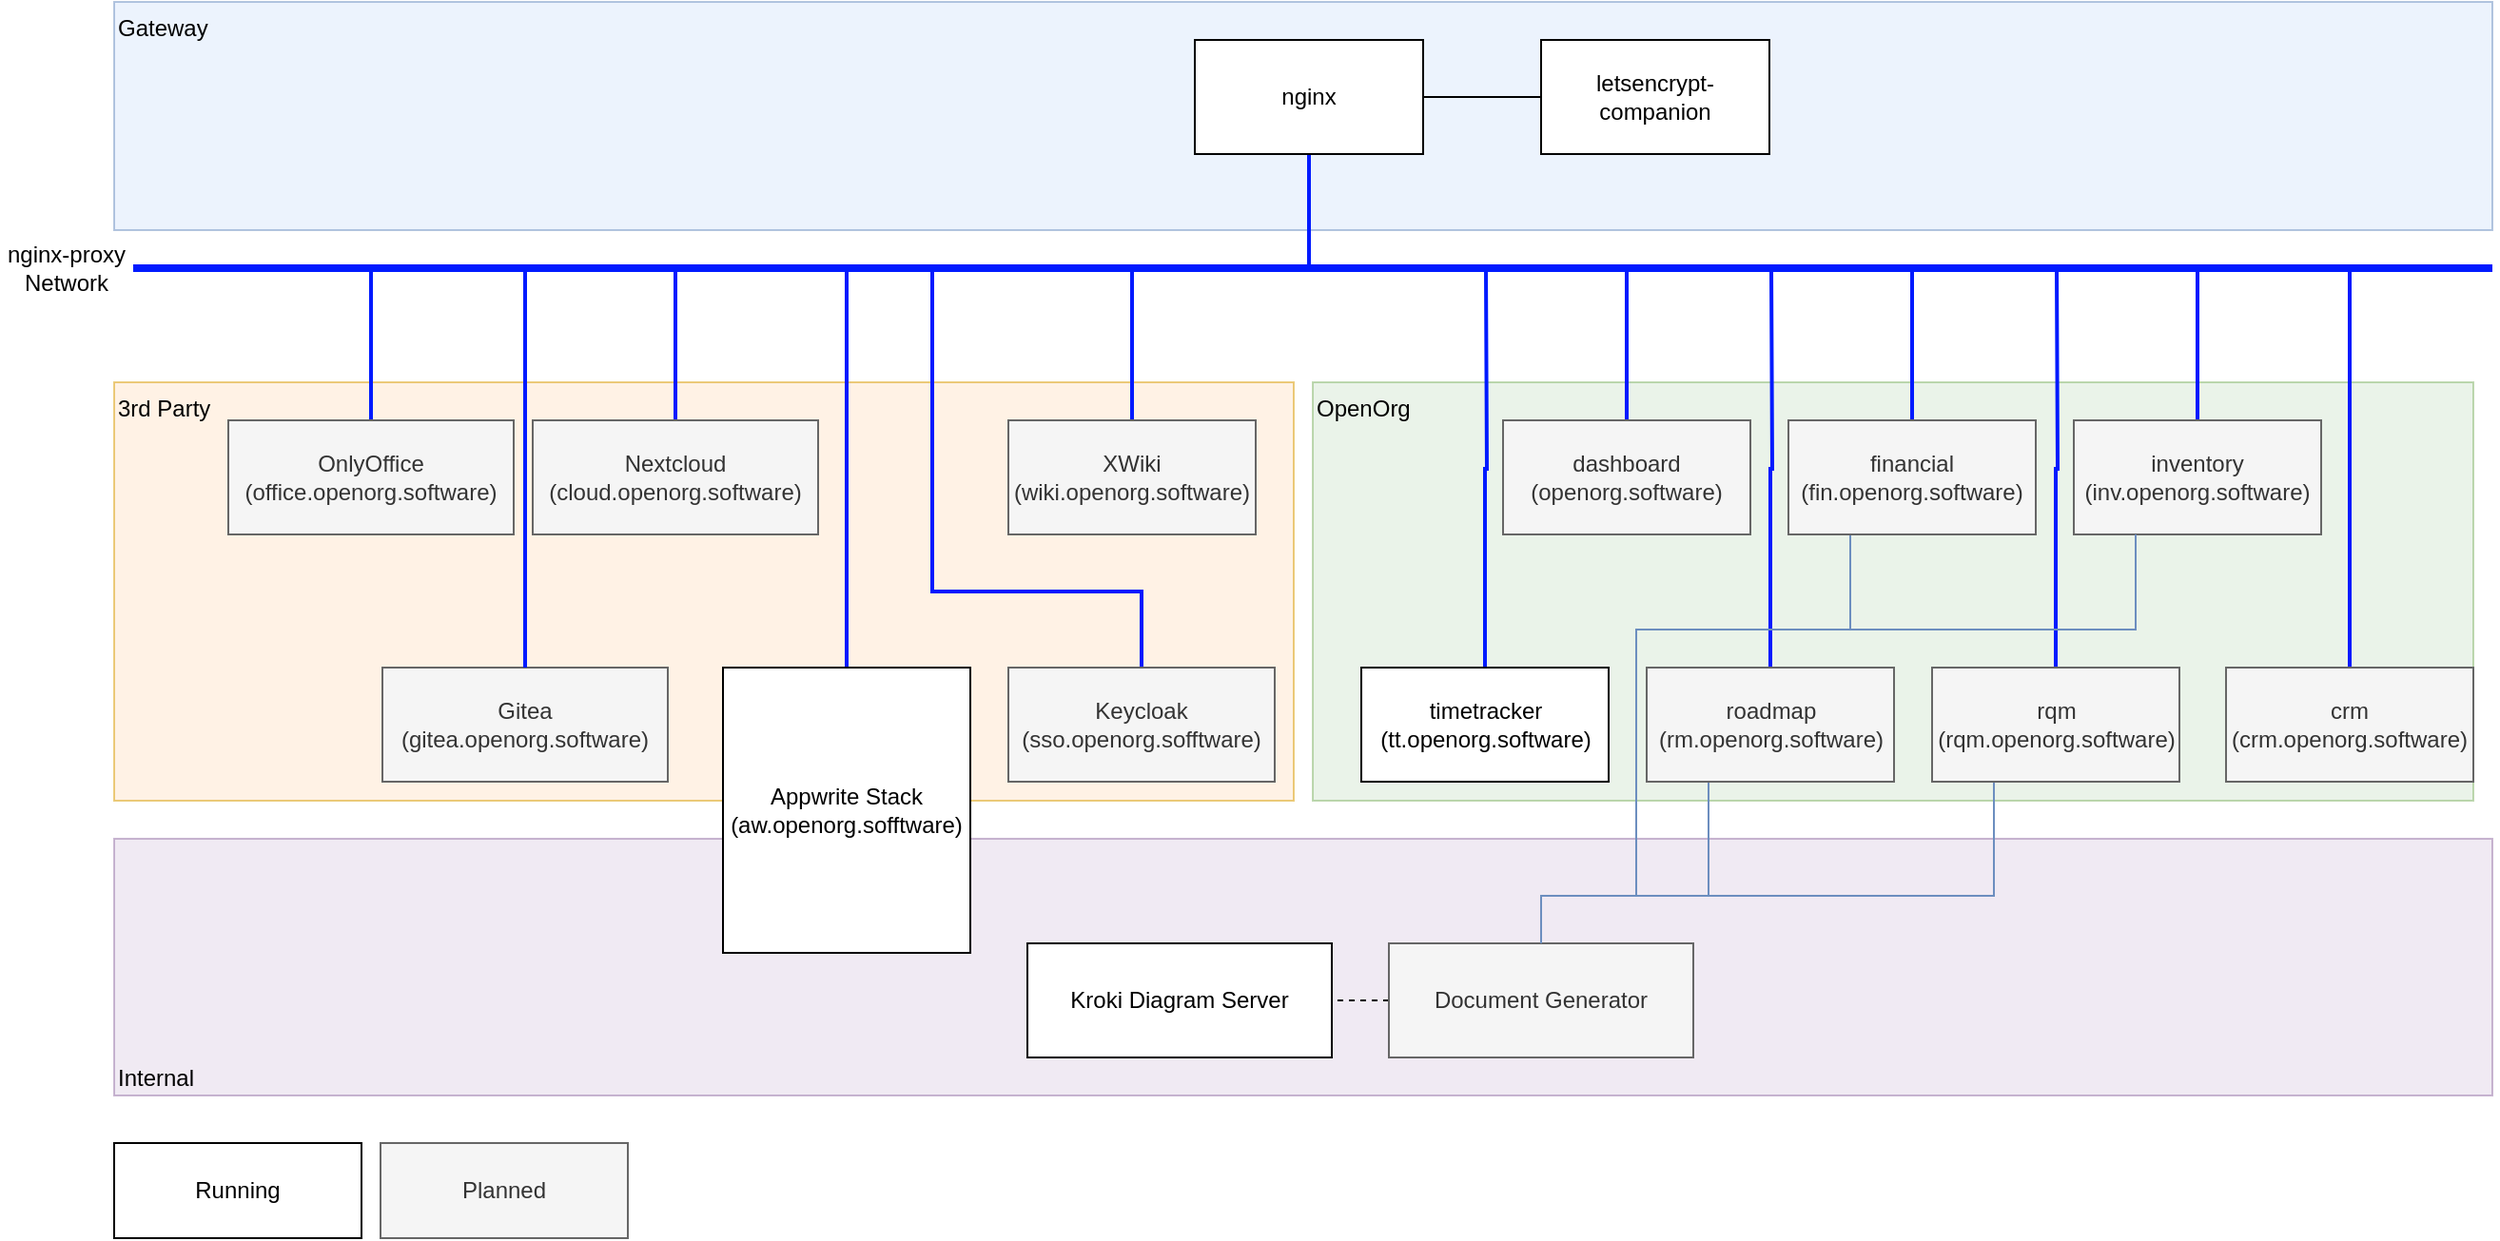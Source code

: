 <mxfile version="14.4.3" type="device"><diagram id="NVF5KnnwLWZ23T1K3o76" name="Seite-1"><mxGraphModel dx="1531" dy="1360" grid="1" gridSize="10" guides="1" tooltips="1" connect="1" arrows="1" fold="1" page="1" pageScale="1" pageWidth="827" pageHeight="1169" math="0" shadow="0"><root><mxCell id="0"/><mxCell id="1" parent="0"/><mxCell id="IIYthNdq82t04iLLQBB_-1" value="Internal" style="rounded=0;whiteSpace=wrap;html=1;align=left;verticalAlign=bottom;opacity=50;fillColor=#e1d5e7;strokeColor=#9673a6;" parent="1" vertex="1"><mxGeometry x="250" y="490" width="1250" height="135" as="geometry"/></mxCell><mxCell id="fnUVOKkq8MFLPM2zdH6A-6" value="Gateway" style="rounded=0;whiteSpace=wrap;html=1;align=left;verticalAlign=top;fillColor=#dae8fc;strokeColor=#6c8ebf;opacity=50;" parent="1" vertex="1"><mxGeometry x="250" y="50" width="1250" height="120" as="geometry"/></mxCell><mxCell id="fnUVOKkq8MFLPM2zdH6A-4" value="OpenOrg" style="rounded=0;whiteSpace=wrap;html=1;align=left;verticalAlign=top;opacity=50;fillColor=#d5e8d4;strokeColor=#82b366;" parent="1" vertex="1"><mxGeometry x="880" y="250" width="610" height="220" as="geometry"/></mxCell><mxCell id="fnUVOKkq8MFLPM2zdH6A-3" value="3rd Party" style="rounded=0;whiteSpace=wrap;html=1;align=left;verticalAlign=top;opacity=50;fillColor=#ffe6cc;strokeColor=#d79b00;" parent="1" vertex="1"><mxGeometry x="250" y="250" width="620" height="220" as="geometry"/></mxCell><mxCell id="0bxoFhyXgfgk3MIaRMCo-9" style="edgeStyle=orthogonalEdgeStyle;rounded=0;orthogonalLoop=1;jettySize=auto;html=1;exitX=0.5;exitY=0;exitDx=0;exitDy=0;endArrow=none;endFill=0;strokeColor=#001AFF;strokeWidth=2;" parent="1" source="fnUVOKkq8MFLPM2zdH6A-1" edge="1"><mxGeometry relative="1" as="geometry"><mxPoint x="635" y="190" as="targetPoint"/></mxGeometry></mxCell><mxCell id="fnUVOKkq8MFLPM2zdH6A-1" value="Appwrite Stack&lt;br&gt;(aw.openorg.sofftware)" style="rounded=0;whiteSpace=wrap;html=1;" parent="1" vertex="1"><mxGeometry x="570" y="400" width="130" height="150" as="geometry"/></mxCell><mxCell id="0bxoFhyXgfgk3MIaRMCo-17" style="edgeStyle=orthogonalEdgeStyle;rounded=0;orthogonalLoop=1;jettySize=auto;html=1;exitX=0.5;exitY=0;exitDx=0;exitDy=0;endArrow=none;endFill=0;strokeColor=#001AFF;strokeWidth=2;" parent="1" source="fnUVOKkq8MFLPM2zdH6A-2" edge="1"><mxGeometry relative="1" as="geometry"><mxPoint x="971" y="190" as="targetPoint"/></mxGeometry></mxCell><mxCell id="fnUVOKkq8MFLPM2zdH6A-2" value="timetracker&lt;br&gt;(tt.openorg.software)" style="rounded=0;whiteSpace=wrap;html=1;" parent="1" vertex="1"><mxGeometry x="905.5" y="400" width="130" height="60" as="geometry"/></mxCell><mxCell id="fnUVOKkq8MFLPM2zdH6A-8" style="edgeStyle=orthogonalEdgeStyle;rounded=0;orthogonalLoop=1;jettySize=auto;html=1;exitX=1;exitY=0.5;exitDx=0;exitDy=0;entryX=0;entryY=0.5;entryDx=0;entryDy=0;endArrow=none;endFill=0;" parent="1" source="fnUVOKkq8MFLPM2zdH6A-5" target="fnUVOKkq8MFLPM2zdH6A-7" edge="1"><mxGeometry relative="1" as="geometry"/></mxCell><mxCell id="0bxoFhyXgfgk3MIaRMCo-18" style="edgeStyle=orthogonalEdgeStyle;rounded=0;orthogonalLoop=1;jettySize=auto;html=1;exitX=0.5;exitY=1;exitDx=0;exitDy=0;endArrow=none;endFill=0;strokeColor=#001AFF;strokeWidth=2;" parent="1" source="fnUVOKkq8MFLPM2zdH6A-5" edge="1"><mxGeometry relative="1" as="geometry"><mxPoint x="878" y="190" as="targetPoint"/></mxGeometry></mxCell><mxCell id="fnUVOKkq8MFLPM2zdH6A-5" value="nginx" style="rounded=0;whiteSpace=wrap;html=1;" parent="1" vertex="1"><mxGeometry x="818" y="70" width="120" height="60" as="geometry"/></mxCell><mxCell id="fnUVOKkq8MFLPM2zdH6A-7" value="letsencrypt-companion" style="rounded=0;whiteSpace=wrap;html=1;" parent="1" vertex="1"><mxGeometry x="1000" y="70" width="120" height="60" as="geometry"/></mxCell><mxCell id="0bxoFhyXgfgk3MIaRMCo-10" style="edgeStyle=orthogonalEdgeStyle;rounded=0;orthogonalLoop=1;jettySize=auto;html=1;exitX=0.5;exitY=0;exitDx=0;exitDy=0;endArrow=none;endFill=0;strokeColor=#001AFF;strokeWidth=2;" parent="1" source="IIYthNdq82t04iLLQBB_-2" edge="1"><mxGeometry relative="1" as="geometry"><mxPoint x="680" y="190" as="targetPoint"/><Array as="points"><mxPoint x="790" y="360"/><mxPoint x="680" y="360"/></Array></mxGeometry></mxCell><mxCell id="IIYthNdq82t04iLLQBB_-2" value="Keycloak&lt;br&gt;(sso.openorg.sofftware)" style="rounded=0;whiteSpace=wrap;html=1;fillColor=#f5f5f5;strokeColor=#666666;fontColor=#333333;" parent="1" vertex="1"><mxGeometry x="720" y="400" width="140" height="60" as="geometry"/></mxCell><mxCell id="IIYthNdq82t04iLLQBB_-3" value="Kroki Diagram Server" style="rounded=0;whiteSpace=wrap;html=1;" parent="1" vertex="1"><mxGeometry x="730" y="545" width="160" height="60" as="geometry"/></mxCell><mxCell id="f_PxtUMd_-kpLIVHqvPO-4" style="edgeStyle=orthogonalEdgeStyle;rounded=0;orthogonalLoop=1;jettySize=auto;html=1;exitX=0.25;exitY=1;exitDx=0;exitDy=0;entryX=0.5;entryY=0;entryDx=0;entryDy=0;endArrow=none;endFill=0;fillColor=#dae8fc;strokeColor=#6c8ebf;" parent="1" source="IIYthNdq82t04iLLQBB_-4" target="f_PxtUMd_-kpLIVHqvPO-2" edge="1"><mxGeometry relative="1" as="geometry"><Array as="points"><mxPoint x="1088" y="520"/><mxPoint x="1000" y="520"/></Array></mxGeometry></mxCell><mxCell id="0bxoFhyXgfgk3MIaRMCo-16" style="edgeStyle=orthogonalEdgeStyle;rounded=0;orthogonalLoop=1;jettySize=auto;html=1;exitX=0.5;exitY=0;exitDx=0;exitDy=0;endArrow=none;endFill=0;strokeColor=#001AFF;strokeWidth=2;" parent="1" source="IIYthNdq82t04iLLQBB_-4" edge="1"><mxGeometry relative="1" as="geometry"><mxPoint x="1121" y="190" as="targetPoint"/></mxGeometry></mxCell><mxCell id="IIYthNdq82t04iLLQBB_-4" value="roadmap&lt;br&gt;(rm.openorg.software)" style="rounded=0;whiteSpace=wrap;html=1;fillColor=#f5f5f5;strokeColor=#666666;fontColor=#333333;" parent="1" vertex="1"><mxGeometry x="1055.5" y="400" width="130" height="60" as="geometry"/></mxCell><mxCell id="f_PxtUMd_-kpLIVHqvPO-5" style="edgeStyle=orthogonalEdgeStyle;rounded=0;orthogonalLoop=1;jettySize=auto;html=1;exitX=0.25;exitY=1;exitDx=0;exitDy=0;entryX=0.5;entryY=0;entryDx=0;entryDy=0;endArrow=none;endFill=0;fillColor=#dae8fc;strokeColor=#6c8ebf;" parent="1" source="IIYthNdq82t04iLLQBB_-9" target="f_PxtUMd_-kpLIVHqvPO-2" edge="1"><mxGeometry relative="1" as="geometry"><Array as="points"><mxPoint x="1238" y="520"/><mxPoint x="1000" y="520"/></Array></mxGeometry></mxCell><mxCell id="0bxoFhyXgfgk3MIaRMCo-15" style="edgeStyle=orthogonalEdgeStyle;rounded=0;orthogonalLoop=1;jettySize=auto;html=1;exitX=0.5;exitY=0;exitDx=0;exitDy=0;endArrow=none;endFill=0;strokeColor=#001AFF;strokeWidth=2;" parent="1" source="IIYthNdq82t04iLLQBB_-9" edge="1"><mxGeometry relative="1" as="geometry"><mxPoint x="1271" y="190" as="targetPoint"/></mxGeometry></mxCell><mxCell id="IIYthNdq82t04iLLQBB_-9" value="rqm&lt;br&gt;(rqm.openorg.software)" style="rounded=0;whiteSpace=wrap;html=1;fillColor=#f5f5f5;strokeColor=#666666;fontColor=#333333;" parent="1" vertex="1"><mxGeometry x="1205.5" y="400" width="130" height="60" as="geometry"/></mxCell><mxCell id="0bxoFhyXgfgk3MIaRMCo-11" style="edgeStyle=orthogonalEdgeStyle;rounded=0;orthogonalLoop=1;jettySize=auto;html=1;exitX=0.5;exitY=0;exitDx=0;exitDy=0;endArrow=none;endFill=0;strokeColor=#001AFF;strokeWidth=2;" parent="1" source="IIYthNdq82t04iLLQBB_-11" edge="1"><mxGeometry relative="1" as="geometry"><mxPoint x="1045" y="190" as="targetPoint"/></mxGeometry></mxCell><mxCell id="IIYthNdq82t04iLLQBB_-11" value="dashboard&lt;br&gt;(openorg.software)" style="rounded=0;whiteSpace=wrap;html=1;sketch=0;glass=0;fillColor=#f5f5f5;strokeColor=#666666;fontColor=#333333;" parent="1" vertex="1"><mxGeometry x="980" y="270" width="130" height="60" as="geometry"/></mxCell><mxCell id="0bxoFhyXgfgk3MIaRMCo-14" style="edgeStyle=orthogonalEdgeStyle;rounded=0;orthogonalLoop=1;jettySize=auto;html=1;exitX=0.5;exitY=0;exitDx=0;exitDy=0;endArrow=none;endFill=0;strokeColor=#001AFF;strokeWidth=2;" parent="1" source="IIYthNdq82t04iLLQBB_-14" edge="1"><mxGeometry relative="1" as="geometry"><mxPoint x="1425" y="190" as="targetPoint"/></mxGeometry></mxCell><mxCell id="IIYthNdq82t04iLLQBB_-14" value="crm&lt;br&gt;(crm.openorg.software)" style="rounded=0;whiteSpace=wrap;html=1;fillColor=#f5f5f5;strokeColor=#666666;fontColor=#333333;" parent="1" vertex="1"><mxGeometry x="1360" y="400" width="130" height="60" as="geometry"/></mxCell><mxCell id="IIYthNdq82t04iLLQBB_-16" value="Running" style="rounded=0;whiteSpace=wrap;html=1;" parent="1" vertex="1"><mxGeometry x="250" y="650" width="130" height="50" as="geometry"/></mxCell><mxCell id="IIYthNdq82t04iLLQBB_-17" value="Planned" style="rounded=0;whiteSpace=wrap;html=1;fillColor=#f5f5f5;strokeColor=#666666;fontColor=#333333;" parent="1" vertex="1"><mxGeometry x="390" y="650" width="130" height="50" as="geometry"/></mxCell><mxCell id="f_PxtUMd_-kpLIVHqvPO-3" style="edgeStyle=orthogonalEdgeStyle;rounded=0;orthogonalLoop=1;jettySize=auto;html=1;exitX=0.25;exitY=1;exitDx=0;exitDy=0;endArrow=none;endFill=0;fillColor=#dae8fc;strokeColor=#6c8ebf;entryX=0.5;entryY=0;entryDx=0;entryDy=0;" parent="1" source="IIYthNdq82t04iLLQBB_-18" target="f_PxtUMd_-kpLIVHqvPO-2" edge="1"><mxGeometry relative="1" as="geometry"><Array as="points"><mxPoint x="1162" y="380"/><mxPoint x="1050" y="380"/><mxPoint x="1050" y="520"/><mxPoint x="1000" y="520"/></Array></mxGeometry></mxCell><mxCell id="0bxoFhyXgfgk3MIaRMCo-12" style="edgeStyle=orthogonalEdgeStyle;rounded=0;orthogonalLoop=1;jettySize=auto;html=1;exitX=0.5;exitY=0;exitDx=0;exitDy=0;endArrow=none;endFill=0;strokeColor=#001AFF;strokeWidth=2;" parent="1" source="IIYthNdq82t04iLLQBB_-18" edge="1"><mxGeometry relative="1" as="geometry"><mxPoint x="1195" y="190" as="targetPoint"/></mxGeometry></mxCell><mxCell id="IIYthNdq82t04iLLQBB_-18" value="financial&lt;br&gt;(fin.openorg.software)" style="rounded=0;whiteSpace=wrap;html=1;fillColor=#f5f5f5;strokeColor=#666666;fontColor=#333333;" parent="1" vertex="1"><mxGeometry x="1130" y="270" width="130" height="60" as="geometry"/></mxCell><mxCell id="0bxoFhyXgfgk3MIaRMCo-13" style="edgeStyle=orthogonalEdgeStyle;rounded=0;orthogonalLoop=1;jettySize=auto;html=1;exitX=0.5;exitY=0;exitDx=0;exitDy=0;endArrow=none;endFill=0;strokeColor=#001AFF;strokeWidth=2;" parent="1" source="cbKJFvCkpZ3SDHSSV4CK-2" edge="1"><mxGeometry relative="1" as="geometry"><mxPoint x="1345" y="190" as="targetPoint"/></mxGeometry></mxCell><mxCell id="cbKJFvCkpZ3SDHSSV4CK-2" value="inventory&lt;br&gt;(inv.openorg.software)" style="rounded=0;whiteSpace=wrap;html=1;fillColor=#f5f5f5;strokeColor=#666666;fontColor=#333333;" parent="1" vertex="1"><mxGeometry x="1280" y="270" width="130" height="60" as="geometry"/></mxCell><mxCell id="NgavVHhnIhEZqsdHGK2R-2" style="edgeStyle=orthogonalEdgeStyle;rounded=0;orthogonalLoop=1;jettySize=auto;html=1;exitX=0;exitY=0.5;exitDx=0;exitDy=0;entryX=1;entryY=0.5;entryDx=0;entryDy=0;endArrow=none;endFill=0;dashed=1;" parent="1" source="f_PxtUMd_-kpLIVHqvPO-2" target="IIYthNdq82t04iLLQBB_-3" edge="1"><mxGeometry relative="1" as="geometry"/></mxCell><mxCell id="f_PxtUMd_-kpLIVHqvPO-2" value="Document Generator" style="rounded=0;whiteSpace=wrap;html=1;fillColor=#f5f5f5;strokeColor=#666666;fontColor=#333333;" parent="1" vertex="1"><mxGeometry x="920" y="545" width="160" height="60" as="geometry"/></mxCell><mxCell id="0bxoFhyXgfgk3MIaRMCo-8" style="edgeStyle=orthogonalEdgeStyle;rounded=0;orthogonalLoop=1;jettySize=auto;html=1;exitX=0.5;exitY=0;exitDx=0;exitDy=0;endArrow=none;endFill=0;strokeColor=#001AFF;strokeWidth=2;" parent="1" source="f_PxtUMd_-kpLIVHqvPO-6" edge="1"><mxGeometry relative="1" as="geometry"><mxPoint x="785" y="190" as="targetPoint"/></mxGeometry></mxCell><mxCell id="f_PxtUMd_-kpLIVHqvPO-6" value="XWiki&lt;br&gt;(wiki.openorg.software)" style="rounded=0;whiteSpace=wrap;html=1;fillColor=#f5f5f5;strokeColor=#666666;fontColor=#333333;" parent="1" vertex="1"><mxGeometry x="720" y="270" width="130" height="60" as="geometry"/></mxCell><mxCell id="NgavVHhnIhEZqsdHGK2R-3" style="edgeStyle=orthogonalEdgeStyle;rounded=0;orthogonalLoop=1;jettySize=auto;html=1;exitX=0.25;exitY=1;exitDx=0;exitDy=0;endArrow=none;endFill=0;fillColor=#dae8fc;strokeColor=#6c8ebf;entryX=0.5;entryY=0;entryDx=0;entryDy=0;" parent="1" source="cbKJFvCkpZ3SDHSSV4CK-2" target="f_PxtUMd_-kpLIVHqvPO-2" edge="1"><mxGeometry relative="1" as="geometry"><Array as="points"><mxPoint x="1313" y="380"/><mxPoint x="1050" y="380"/><mxPoint x="1050" y="520"/><mxPoint x="1000" y="520"/></Array><mxPoint x="1172.5" y="340.0" as="sourcePoint"/><mxPoint x="1010" y="555" as="targetPoint"/></mxGeometry></mxCell><mxCell id="0bxoFhyXgfgk3MIaRMCo-6" style="edgeStyle=orthogonalEdgeStyle;rounded=0;orthogonalLoop=1;jettySize=auto;html=1;exitX=0.5;exitY=0;exitDx=0;exitDy=0;strokeColor=#001AFF;strokeWidth=2;endArrow=none;endFill=0;" parent="1" source="0bxoFhyXgfgk3MIaRMCo-1" edge="1"><mxGeometry relative="1" as="geometry"><mxPoint x="545" y="190" as="targetPoint"/><Array as="points"><mxPoint x="545" y="190"/></Array></mxGeometry></mxCell><mxCell id="0bxoFhyXgfgk3MIaRMCo-1" value="Nextcloud&lt;br&gt;(cloud.openorg.software)" style="rounded=0;whiteSpace=wrap;html=1;fillColor=#f5f5f5;strokeColor=#666666;fontColor=#333333;" parent="1" vertex="1"><mxGeometry x="470" y="270" width="150" height="60" as="geometry"/></mxCell><mxCell id="0bxoFhyXgfgk3MIaRMCo-7" style="edgeStyle=orthogonalEdgeStyle;rounded=0;orthogonalLoop=1;jettySize=auto;html=1;exitX=0.5;exitY=0;exitDx=0;exitDy=0;endArrow=none;endFill=0;strokeColor=#001AFF;strokeWidth=2;" parent="1" source="0bxoFhyXgfgk3MIaRMCo-2" edge="1"><mxGeometry relative="1" as="geometry"><mxPoint x="385" y="190" as="targetPoint"/></mxGeometry></mxCell><mxCell id="0bxoFhyXgfgk3MIaRMCo-2" value="OnlyOffice&lt;br&gt;(office.openorg.software)" style="rounded=0;whiteSpace=wrap;html=1;fillColor=#f5f5f5;strokeColor=#666666;fontColor=#333333;" parent="1" vertex="1"><mxGeometry x="310" y="270" width="150" height="60" as="geometry"/></mxCell><mxCell id="0bxoFhyXgfgk3MIaRMCo-3" value="" style="endArrow=none;html=1;strokeWidth=4;strokeColor=#001AFF;" parent="1" edge="1"><mxGeometry width="50" height="50" relative="1" as="geometry"><mxPoint x="1500" y="190" as="sourcePoint"/><mxPoint x="260" y="190" as="targetPoint"/></mxGeometry></mxCell><mxCell id="0bxoFhyXgfgk3MIaRMCo-4" value="nginx-proxy&lt;br&gt;Network" style="text;html=1;strokeColor=none;fillColor=none;align=center;verticalAlign=middle;whiteSpace=wrap;rounded=0;" parent="1" vertex="1"><mxGeometry x="190" y="180" width="70" height="20" as="geometry"/></mxCell><mxCell id="XpgdmW92yhGtQ0qIcbsQ-1" value="Gitea&lt;br&gt;(gitea.openorg.software)" style="rounded=0;whiteSpace=wrap;html=1;fillColor=#f5f5f5;strokeColor=#666666;fontColor=#333333;" vertex="1" parent="1"><mxGeometry x="391" y="400" width="150" height="60" as="geometry"/></mxCell><mxCell id="XpgdmW92yhGtQ0qIcbsQ-2" style="edgeStyle=orthogonalEdgeStyle;rounded=0;orthogonalLoop=1;jettySize=auto;html=1;exitX=0.5;exitY=0;exitDx=0;exitDy=0;endArrow=none;endFill=0;strokeColor=#001AFF;strokeWidth=2;" edge="1" parent="1" source="XpgdmW92yhGtQ0qIcbsQ-1"><mxGeometry relative="1" as="geometry"><mxPoint x="466" y="191" as="targetPoint"/><mxPoint x="395" y="280" as="sourcePoint"/></mxGeometry></mxCell></root></mxGraphModel></diagram></mxfile>